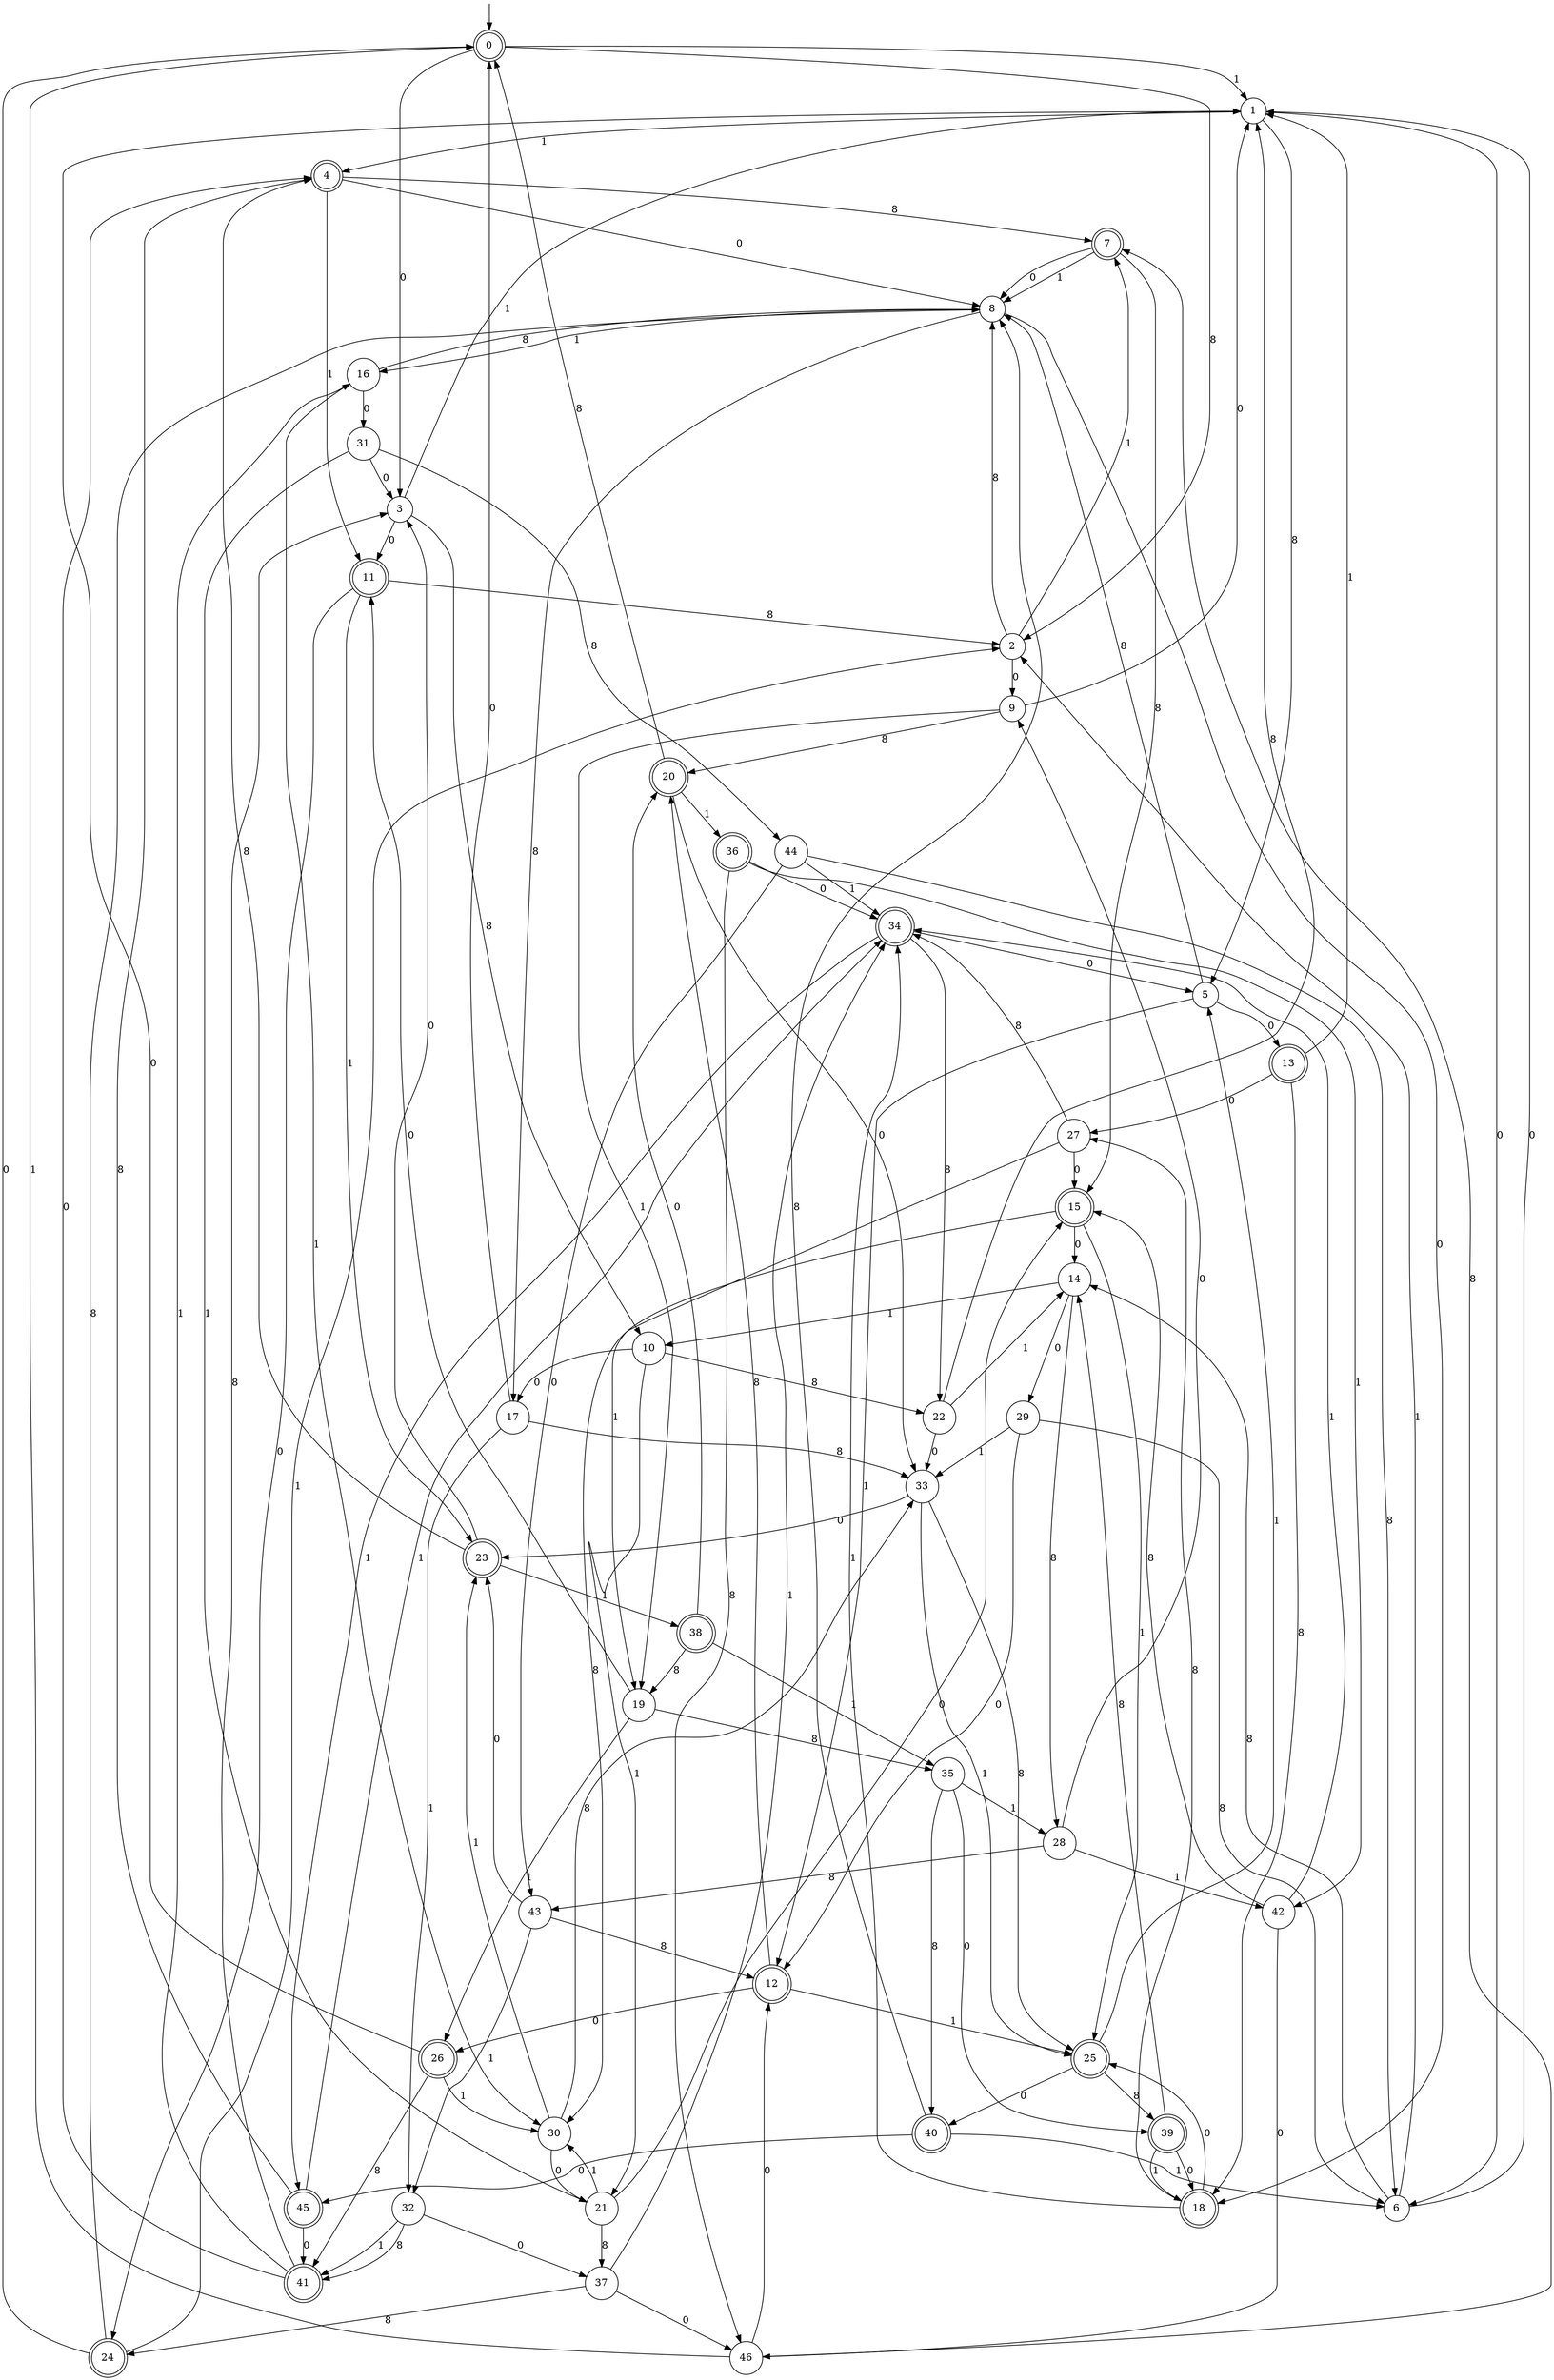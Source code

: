 digraph g {

	s0 [shape="doublecircle" label="0"];
	s1 [shape="circle" label="1"];
	s2 [shape="circle" label="2"];
	s3 [shape="circle" label="3"];
	s4 [shape="doublecircle" label="4"];
	s5 [shape="circle" label="5"];
	s6 [shape="circle" label="6"];
	s7 [shape="doublecircle" label="7"];
	s8 [shape="circle" label="8"];
	s9 [shape="circle" label="9"];
	s10 [shape="circle" label="10"];
	s11 [shape="doublecircle" label="11"];
	s12 [shape="doublecircle" label="12"];
	s13 [shape="doublecircle" label="13"];
	s14 [shape="circle" label="14"];
	s15 [shape="doublecircle" label="15"];
	s16 [shape="circle" label="16"];
	s17 [shape="circle" label="17"];
	s18 [shape="doublecircle" label="18"];
	s19 [shape="circle" label="19"];
	s20 [shape="doublecircle" label="20"];
	s21 [shape="circle" label="21"];
	s22 [shape="circle" label="22"];
	s23 [shape="doublecircle" label="23"];
	s24 [shape="doublecircle" label="24"];
	s25 [shape="doublecircle" label="25"];
	s26 [shape="doublecircle" label="26"];
	s27 [shape="circle" label="27"];
	s28 [shape="circle" label="28"];
	s29 [shape="circle" label="29"];
	s30 [shape="circle" label="30"];
	s31 [shape="circle" label="31"];
	s32 [shape="circle" label="32"];
	s33 [shape="circle" label="33"];
	s34 [shape="doublecircle" label="34"];
	s35 [shape="circle" label="35"];
	s36 [shape="doublecircle" label="36"];
	s37 [shape="circle" label="37"];
	s38 [shape="doublecircle" label="38"];
	s39 [shape="doublecircle" label="39"];
	s40 [shape="doublecircle" label="40"];
	s41 [shape="doublecircle" label="41"];
	s42 [shape="circle" label="42"];
	s43 [shape="circle" label="43"];
	s44 [shape="circle" label="44"];
	s45 [shape="doublecircle" label="45"];
	s46 [shape="circle" label="46"];
	s0 -> s1 [label="1"];
	s0 -> s2 [label="8"];
	s0 -> s3 [label="0"];
	s1 -> s4 [label="1"];
	s1 -> s5 [label="8"];
	s1 -> s6 [label="0"];
	s2 -> s7 [label="1"];
	s2 -> s8 [label="8"];
	s2 -> s9 [label="0"];
	s3 -> s1 [label="1"];
	s3 -> s10 [label="8"];
	s3 -> s11 [label="0"];
	s4 -> s11 [label="1"];
	s4 -> s7 [label="8"];
	s4 -> s8 [label="0"];
	s5 -> s12 [label="1"];
	s5 -> s8 [label="8"];
	s5 -> s13 [label="0"];
	s6 -> s2 [label="1"];
	s6 -> s14 [label="8"];
	s6 -> s1 [label="0"];
	s7 -> s8 [label="1"];
	s7 -> s15 [label="8"];
	s7 -> s8 [label="0"];
	s8 -> s16 [label="1"];
	s8 -> s17 [label="8"];
	s8 -> s18 [label="0"];
	s9 -> s19 [label="1"];
	s9 -> s20 [label="8"];
	s9 -> s1 [label="0"];
	s10 -> s21 [label="1"];
	s10 -> s22 [label="8"];
	s10 -> s17 [label="0"];
	s11 -> s23 [label="1"];
	s11 -> s2 [label="8"];
	s11 -> s24 [label="0"];
	s12 -> s25 [label="1"];
	s12 -> s20 [label="8"];
	s12 -> s26 [label="0"];
	s13 -> s1 [label="1"];
	s13 -> s18 [label="8"];
	s13 -> s27 [label="0"];
	s14 -> s10 [label="1"];
	s14 -> s28 [label="8"];
	s14 -> s29 [label="0"];
	s15 -> s25 [label="1"];
	s15 -> s30 [label="8"];
	s15 -> s14 [label="0"];
	s16 -> s30 [label="1"];
	s16 -> s8 [label="8"];
	s16 -> s31 [label="0"];
	s17 -> s32 [label="1"];
	s17 -> s33 [label="8"];
	s17 -> s0 [label="0"];
	s18 -> s34 [label="1"];
	s18 -> s27 [label="8"];
	s18 -> s25 [label="0"];
	s19 -> s26 [label="1"];
	s19 -> s35 [label="8"];
	s19 -> s11 [label="0"];
	s20 -> s36 [label="1"];
	s20 -> s0 [label="8"];
	s20 -> s33 [label="0"];
	s21 -> s30 [label="1"];
	s21 -> s37 [label="8"];
	s21 -> s15 [label="0"];
	s22 -> s14 [label="1"];
	s22 -> s1 [label="8"];
	s22 -> s33 [label="0"];
	s23 -> s38 [label="1"];
	s23 -> s4 [label="8"];
	s23 -> s3 [label="0"];
	s24 -> s2 [label="1"];
	s24 -> s8 [label="8"];
	s24 -> s0 [label="0"];
	s25 -> s5 [label="1"];
	s25 -> s39 [label="8"];
	s25 -> s40 [label="0"];
	s26 -> s30 [label="1"];
	s26 -> s41 [label="8"];
	s26 -> s1 [label="0"];
	s27 -> s19 [label="1"];
	s27 -> s34 [label="8"];
	s27 -> s15 [label="0"];
	s28 -> s42 [label="1"];
	s28 -> s43 [label="8"];
	s28 -> s9 [label="0"];
	s29 -> s33 [label="1"];
	s29 -> s6 [label="8"];
	s29 -> s12 [label="0"];
	s30 -> s23 [label="1"];
	s30 -> s33 [label="8"];
	s30 -> s21 [label="0"];
	s31 -> s21 [label="1"];
	s31 -> s44 [label="8"];
	s31 -> s3 [label="0"];
	s32 -> s41 [label="1"];
	s32 -> s41 [label="8"];
	s32 -> s37 [label="0"];
	s33 -> s25 [label="1"];
	s33 -> s25 [label="8"];
	s33 -> s23 [label="0"];
	s34 -> s45 [label="1"];
	s34 -> s22 [label="8"];
	s34 -> s5 [label="0"];
	s35 -> s28 [label="1"];
	s35 -> s40 [label="8"];
	s35 -> s39 [label="0"];
	s36 -> s42 [label="1"];
	s36 -> s46 [label="8"];
	s36 -> s34 [label="0"];
	s37 -> s34 [label="1"];
	s37 -> s24 [label="8"];
	s37 -> s46 [label="0"];
	s38 -> s35 [label="1"];
	s38 -> s19 [label="8"];
	s38 -> s20 [label="0"];
	s39 -> s18 [label="1"];
	s39 -> s14 [label="8"];
	s39 -> s18 [label="0"];
	s40 -> s6 [label="1"];
	s40 -> s8 [label="8"];
	s40 -> s45 [label="0"];
	s41 -> s16 [label="1"];
	s41 -> s3 [label="8"];
	s41 -> s4 [label="0"];
	s42 -> s34 [label="1"];
	s42 -> s15 [label="8"];
	s42 -> s46 [label="0"];
	s43 -> s32 [label="1"];
	s43 -> s12 [label="8"];
	s43 -> s23 [label="0"];
	s44 -> s34 [label="1"];
	s44 -> s6 [label="8"];
	s44 -> s43 [label="0"];
	s45 -> s34 [label="1"];
	s45 -> s4 [label="8"];
	s45 -> s41 [label="0"];
	s46 -> s0 [label="1"];
	s46 -> s7 [label="8"];
	s46 -> s12 [label="0"];

__start0 [label="" shape="none" width="0" height="0"];
__start0 -> s0;

}

